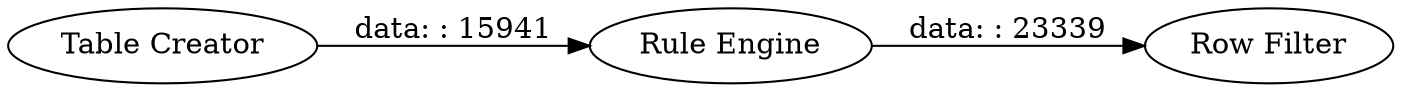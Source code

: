 digraph {
	"-4544632090422051958_1" [label="Table Creator"]
	"-4544632090422051958_4" [label="Row Filter"]
	"-4544632090422051958_3" [label="Rule Engine"]
	"-4544632090422051958_1" -> "-4544632090422051958_3" [label="data: : 15941"]
	"-4544632090422051958_3" -> "-4544632090422051958_4" [label="data: : 23339"]
	rankdir=LR
}
